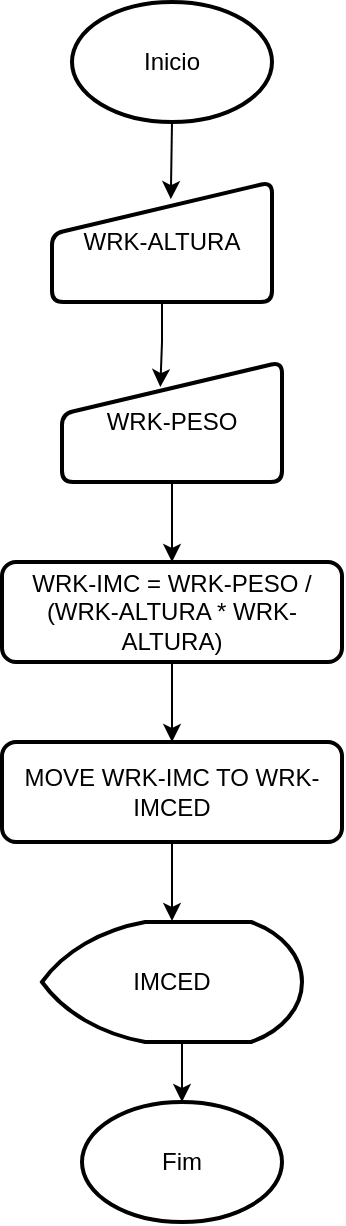<mxfile version="26.0.10">
  <diagram name="Página-1" id="3UdvH0Y0kKoX_gCEVQ1x">
    <mxGraphModel dx="561" dy="728" grid="1" gridSize="10" guides="1" tooltips="1" connect="1" arrows="1" fold="1" page="1" pageScale="1" pageWidth="827" pageHeight="1169" math="0" shadow="0">
      <root>
        <mxCell id="0" />
        <mxCell id="1" parent="0" />
        <mxCell id="0Zo5sLt8koRSVFzl2Vky-1" value="Inicio" style="strokeWidth=2;html=1;shape=mxgraph.flowchart.start_1;whiteSpace=wrap;" vertex="1" parent="1">
          <mxGeometry x="345" y="100" width="100" height="60" as="geometry" />
        </mxCell>
        <mxCell id="0Zo5sLt8koRSVFzl2Vky-2" value="Fim" style="strokeWidth=2;html=1;shape=mxgraph.flowchart.start_1;whiteSpace=wrap;" vertex="1" parent="1">
          <mxGeometry x="350" y="650" width="100" height="60" as="geometry" />
        </mxCell>
        <mxCell id="0Zo5sLt8koRSVFzl2Vky-3" value="WRK-ALTURA" style="html=1;strokeWidth=2;shape=manualInput;whiteSpace=wrap;rounded=1;size=26;arcSize=11;" vertex="1" parent="1">
          <mxGeometry x="335" y="190" width="110" height="60" as="geometry" />
        </mxCell>
        <mxCell id="0Zo5sLt8koRSVFzl2Vky-4" style="edgeStyle=orthogonalEdgeStyle;rounded=0;orthogonalLoop=1;jettySize=auto;html=1;exitX=0.5;exitY=1;exitDx=0;exitDy=0;exitPerimeter=0;entryX=0.54;entryY=0.143;entryDx=0;entryDy=0;entryPerimeter=0;" edge="1" parent="1" source="0Zo5sLt8koRSVFzl2Vky-1" target="0Zo5sLt8koRSVFzl2Vky-3">
          <mxGeometry relative="1" as="geometry" />
        </mxCell>
        <mxCell id="0Zo5sLt8koRSVFzl2Vky-8" style="edgeStyle=orthogonalEdgeStyle;rounded=0;orthogonalLoop=1;jettySize=auto;html=1;exitX=0.5;exitY=1;exitDx=0;exitDy=0;entryX=0.5;entryY=0;entryDx=0;entryDy=0;" edge="1" parent="1" source="0Zo5sLt8koRSVFzl2Vky-5" target="0Zo5sLt8koRSVFzl2Vky-7">
          <mxGeometry relative="1" as="geometry" />
        </mxCell>
        <mxCell id="0Zo5sLt8koRSVFzl2Vky-5" value="WRK-PESO" style="html=1;strokeWidth=2;shape=manualInput;whiteSpace=wrap;rounded=1;size=26;arcSize=11;" vertex="1" parent="1">
          <mxGeometry x="340" y="280" width="110" height="60" as="geometry" />
        </mxCell>
        <mxCell id="0Zo5sLt8koRSVFzl2Vky-6" style="edgeStyle=orthogonalEdgeStyle;rounded=0;orthogonalLoop=1;jettySize=auto;html=1;exitX=0.5;exitY=1;exitDx=0;exitDy=0;entryX=0.447;entryY=0.209;entryDx=0;entryDy=0;entryPerimeter=0;" edge="1" parent="1" source="0Zo5sLt8koRSVFzl2Vky-3" target="0Zo5sLt8koRSVFzl2Vky-5">
          <mxGeometry relative="1" as="geometry" />
        </mxCell>
        <mxCell id="0Zo5sLt8koRSVFzl2Vky-10" style="edgeStyle=orthogonalEdgeStyle;rounded=0;orthogonalLoop=1;jettySize=auto;html=1;exitX=0.5;exitY=1;exitDx=0;exitDy=0;entryX=0.5;entryY=0;entryDx=0;entryDy=0;" edge="1" parent="1" source="0Zo5sLt8koRSVFzl2Vky-7" target="0Zo5sLt8koRSVFzl2Vky-9">
          <mxGeometry relative="1" as="geometry" />
        </mxCell>
        <mxCell id="0Zo5sLt8koRSVFzl2Vky-7" value="WRK-IMC = WRK-PESO / (WRK-ALTURA * WRK-ALTURA)" style="rounded=1;whiteSpace=wrap;html=1;absoluteArcSize=1;arcSize=14;strokeWidth=2;" vertex="1" parent="1">
          <mxGeometry x="310" y="380" width="170" height="50" as="geometry" />
        </mxCell>
        <mxCell id="0Zo5sLt8koRSVFzl2Vky-12" style="edgeStyle=orthogonalEdgeStyle;rounded=0;orthogonalLoop=1;jettySize=auto;html=1;exitX=0.5;exitY=1;exitDx=0;exitDy=0;entryX=0.5;entryY=0;entryDx=0;entryDy=0;" edge="1" parent="1" source="0Zo5sLt8koRSVFzl2Vky-9">
          <mxGeometry relative="1" as="geometry">
            <mxPoint x="395" y="559.5" as="targetPoint" />
          </mxGeometry>
        </mxCell>
        <mxCell id="0Zo5sLt8koRSVFzl2Vky-9" value=" MOVE WRK-IMC TO WRK-IMCED" style="rounded=1;whiteSpace=wrap;html=1;absoluteArcSize=1;arcSize=14;strokeWidth=2;" vertex="1" parent="1">
          <mxGeometry x="310" y="470" width="170" height="50" as="geometry" />
        </mxCell>
        <mxCell id="0Zo5sLt8koRSVFzl2Vky-13" value="IMCED" style="strokeWidth=2;html=1;shape=mxgraph.flowchart.display;whiteSpace=wrap;" vertex="1" parent="1">
          <mxGeometry x="330" y="560" width="130" height="60" as="geometry" />
        </mxCell>
        <mxCell id="0Zo5sLt8koRSVFzl2Vky-15" style="edgeStyle=orthogonalEdgeStyle;rounded=0;orthogonalLoop=1;jettySize=auto;html=1;exitX=0.5;exitY=1;exitDx=0;exitDy=0;exitPerimeter=0;entryX=0.5;entryY=0;entryDx=0;entryDy=0;entryPerimeter=0;" edge="1" parent="1" source="0Zo5sLt8koRSVFzl2Vky-13" target="0Zo5sLt8koRSVFzl2Vky-2">
          <mxGeometry relative="1" as="geometry" />
        </mxCell>
      </root>
    </mxGraphModel>
  </diagram>
</mxfile>
